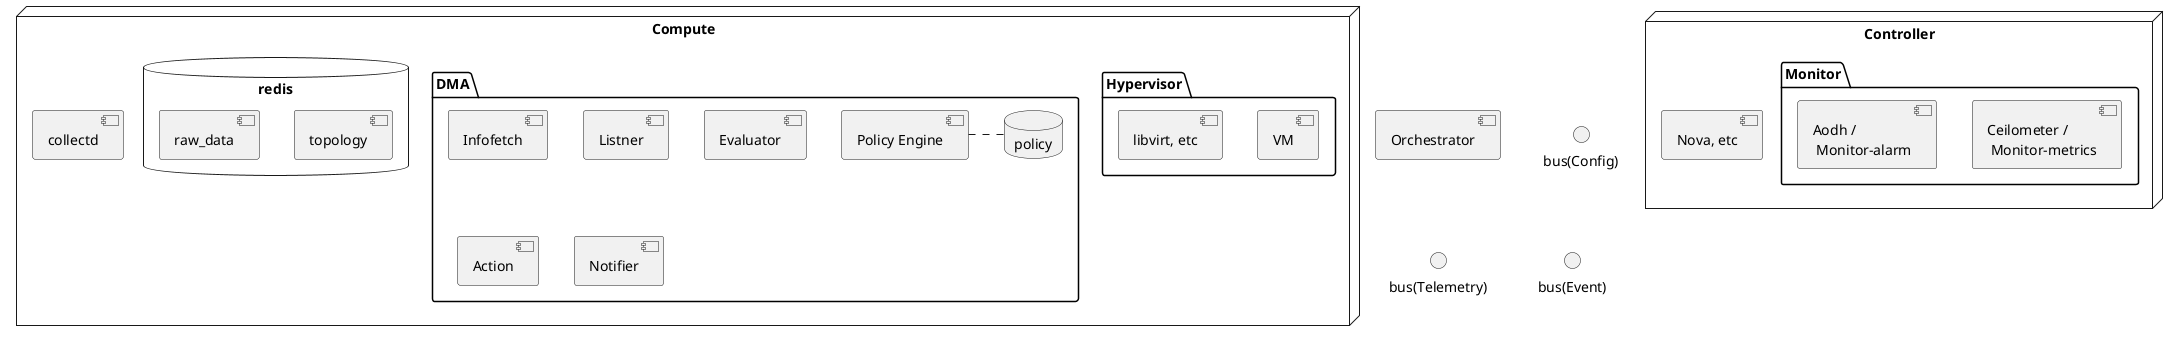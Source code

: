 @startuml component

[Orchestrator] as orc

node Controller{
    [Nova, etc] as nova
    package Monitor{
        [Ceilometer /\n Monitor-metrics] as ceilo
        [Aodh /\n Monitor-alarm] as aodh
    }
}

() "bus(Config)" as conf_bus
() "bus(Telemetry)" as tele_bus
() "bus(Event)" as event_bus

node Compute{
    package Hypervisor{
        [VM] as vm
        [libvirt, etc] as libvirt
    }
    [collectd] as collectd
    package DMA{
        [Infofetch] as dma_fetch
        [Listner] as dma_listener
        [Policy Engine] as dma_policy
        database policy
        dma_policy . policy
        [Evaluator] as dma_evaluator
        [Action] as dma_action
        [Notifier] as dma_notifier
    }
    database redis{
        [topology]
        [raw_data] 
    }
}

@enduml


